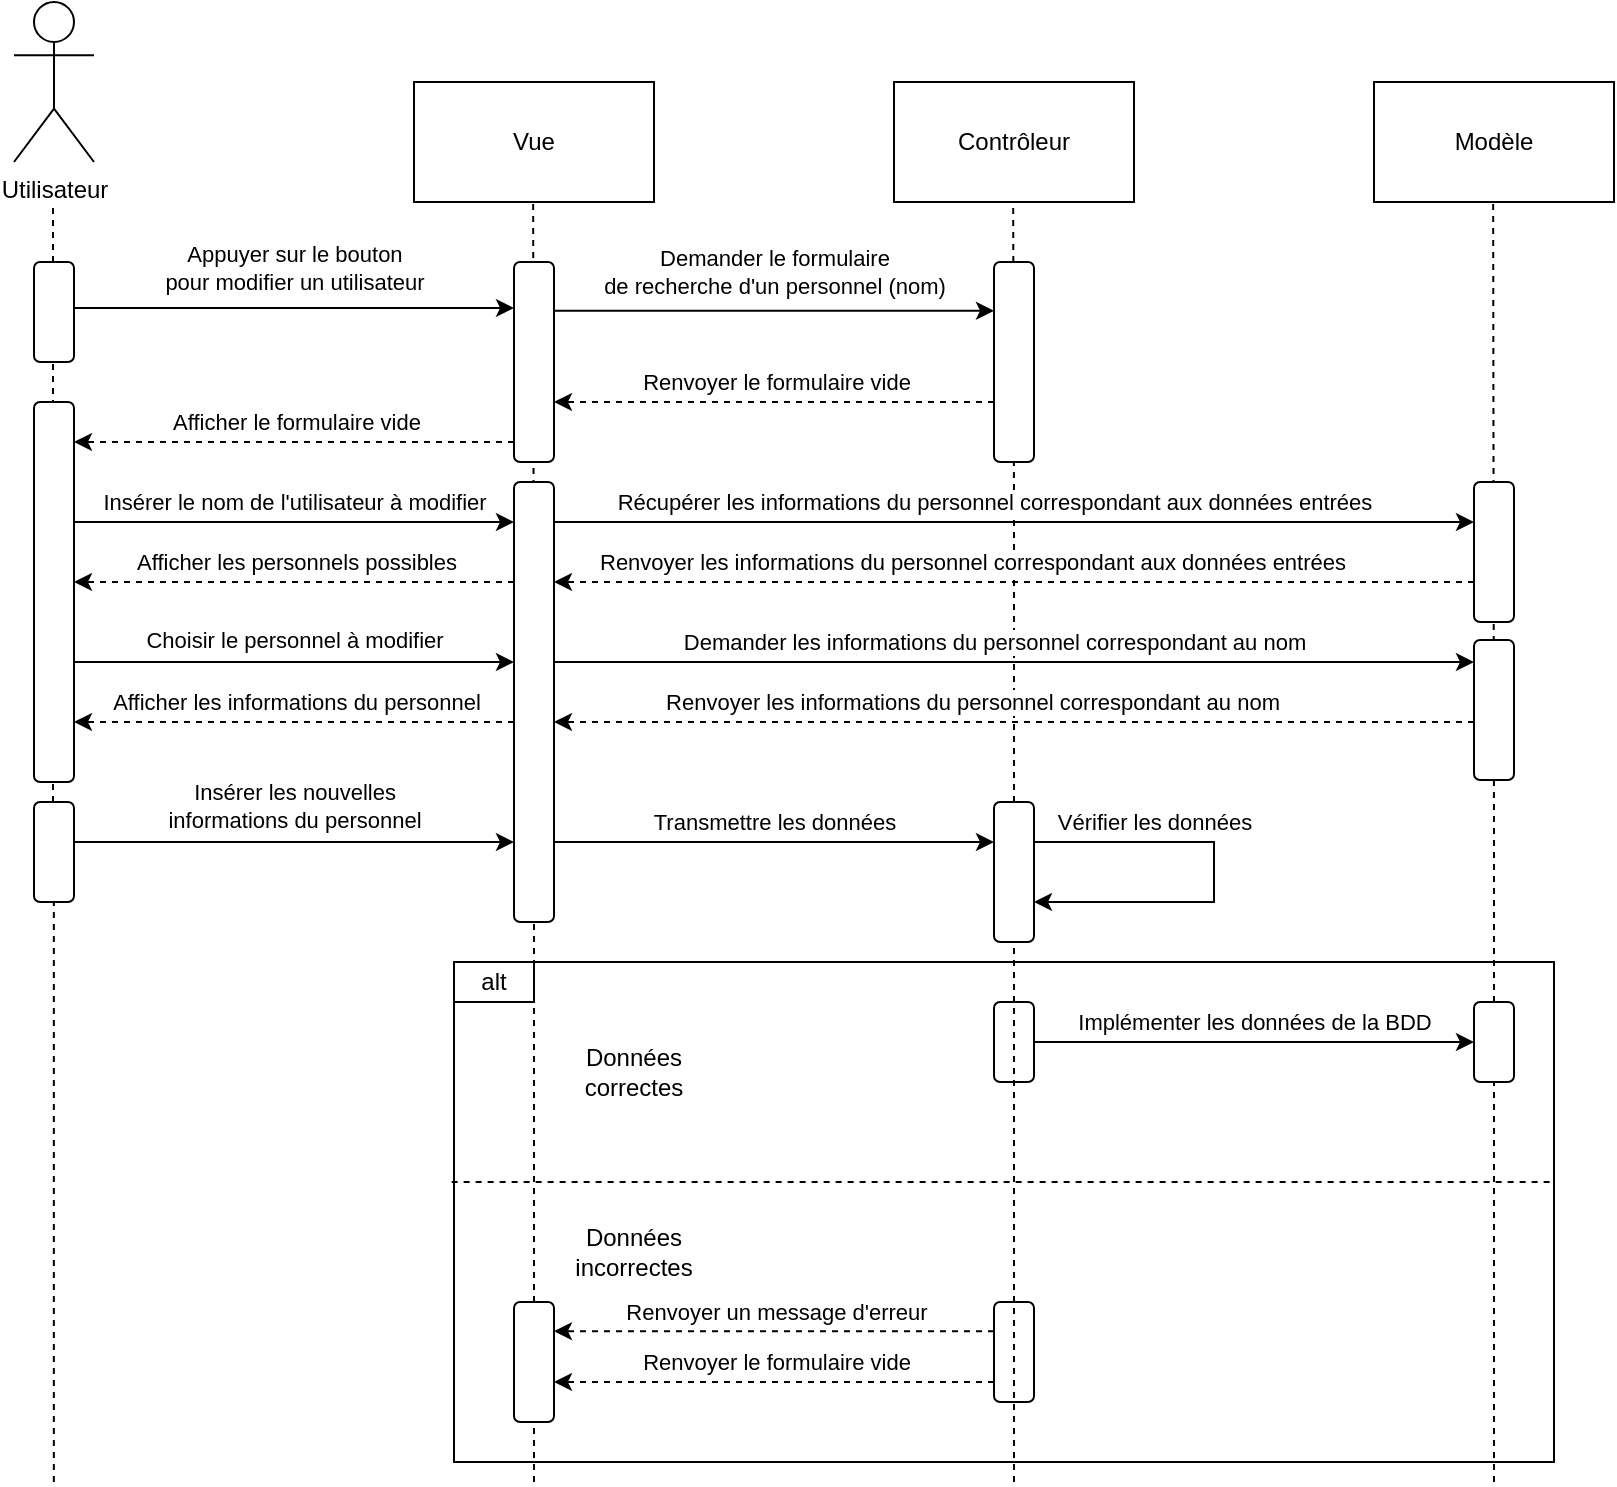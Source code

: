 <mxfile version="15.4.0" type="device"><diagram id="jCD6iY9hw6MJgAhX9iau" name="Page-1"><mxGraphModel dx="1086" dy="806" grid="1" gridSize="10" guides="1" tooltips="1" connect="1" arrows="1" fold="1" page="1" pageScale="1" pageWidth="1169" pageHeight="827" math="0" shadow="0"><root><mxCell id="0"/><mxCell id="1" parent="0"/><mxCell id="Wo3cDvjr4KqOXmzzYV3i-67" value="" style="endArrow=none;dashed=1;html=1;rounded=0;edgeStyle=orthogonalEdgeStyle;backgroundOutline=0;deletable=1;ignoreEdge=0;" parent="1" edge="1"><mxGeometry width="50" height="50" relative="1" as="geometry"><mxPoint x="420.0" y="800" as="sourcePoint"/><mxPoint x="419.58" y="160" as="targetPoint"/><Array as="points"><mxPoint x="420.0" y="480"/></Array></mxGeometry></mxCell><mxCell id="Wo3cDvjr4KqOXmzzYV3i-69" value="" style="endArrow=none;dashed=1;html=1;rounded=0;edgeStyle=orthogonalEdgeStyle;backgroundOutline=0;deletable=1;ignoreEdge=0;startArrow=none;" parent="1" source="Wo3cDvjr4KqOXmzzYV3i-40" edge="1"><mxGeometry width="50" height="50" relative="1" as="geometry"><mxPoint x="660" y="800" as="sourcePoint"/><mxPoint x="659.58" y="160" as="targetPoint"/><Array as="points"/></mxGeometry></mxCell><mxCell id="Wo3cDvjr4KqOXmzzYV3i-70" value="" style="endArrow=none;dashed=1;html=1;rounded=0;edgeStyle=orthogonalEdgeStyle;backgroundOutline=0;deletable=1;ignoreEdge=0;" parent="1" edge="1"><mxGeometry width="50" height="50" relative="1" as="geometry"><mxPoint x="900.0" y="800" as="sourcePoint"/><mxPoint x="899.58" y="160" as="targetPoint"/><Array as="points"><mxPoint x="900.0" y="480"/></Array></mxGeometry></mxCell><mxCell id="Wo3cDvjr4KqOXmzzYV3i-71" value="" style="endArrow=none;dashed=1;html=1;rounded=0;edgeStyle=orthogonalEdgeStyle;backgroundOutline=0;deletable=1;ignoreEdge=0;startArrow=none;" parent="1" source="AlxnNiMAfoahWI9DL0mI-13" edge="1"><mxGeometry width="50" height="50" relative="1" as="geometry"><mxPoint x="179.92" y="800" as="sourcePoint"/><mxPoint x="179.5" y="160" as="targetPoint"/><Array as="points"/></mxGeometry></mxCell><mxCell id="Wo3cDvjr4KqOXmzzYV3i-1" value="Utilisateur" style="shape=umlActor;verticalLabelPosition=bottom;verticalAlign=top;html=1;outlineConnect=0;" parent="1" vertex="1"><mxGeometry x="160" y="60" width="40" height="80" as="geometry"/></mxCell><mxCell id="Wo3cDvjr4KqOXmzzYV3i-2" value="Vue" style="rounded=0;whiteSpace=wrap;html=1;" parent="1" vertex="1"><mxGeometry x="360" y="100" width="120" height="60" as="geometry"/></mxCell><mxCell id="Wo3cDvjr4KqOXmzzYV3i-3" value="Contrôleur" style="rounded=0;whiteSpace=wrap;html=1;" parent="1" vertex="1"><mxGeometry x="600" y="100" width="120" height="60" as="geometry"/></mxCell><mxCell id="Wo3cDvjr4KqOXmzzYV3i-4" value="Modèle" style="rounded=0;whiteSpace=wrap;html=1;" parent="1" vertex="1"><mxGeometry x="840" y="100" width="120" height="60" as="geometry"/></mxCell><mxCell id="Wo3cDvjr4KqOXmzzYV3i-10" value="" style="endArrow=classic;html=1;rounded=0;edgeStyle=orthogonalEdgeStyle;" parent="1" edge="1"><mxGeometry width="50" height="50" relative="1" as="geometry"><mxPoint x="190" y="213" as="sourcePoint"/><mxPoint x="410" y="213" as="targetPoint"/></mxGeometry></mxCell><mxCell id="Wo3cDvjr4KqOXmzzYV3i-16" value="Appuyer sur le bouton&lt;br&gt;pour modifier un utilisateur" style="edgeLabel;html=1;align=center;verticalAlign=middle;resizable=0;points=[];" parent="Wo3cDvjr4KqOXmzzYV3i-10" vertex="1" connectable="0"><mxGeometry x="-0.086" y="1" relative="1" as="geometry"><mxPoint x="9" y="-19" as="offset"/></mxGeometry></mxCell><mxCell id="Wo3cDvjr4KqOXmzzYV3i-11" value="" style="endArrow=classic;html=1;rounded=0;edgeStyle=orthogonalEdgeStyle;dashed=1;" parent="1" edge="1"><mxGeometry width="50" height="50" relative="1" as="geometry"><mxPoint x="650" y="260" as="sourcePoint"/><mxPoint x="430" y="260" as="targetPoint"/></mxGeometry></mxCell><mxCell id="Wo3cDvjr4KqOXmzzYV3i-33" value="Renvoyer le formulaire vide" style="edgeLabel;html=1;align=center;verticalAlign=middle;resizable=0;points=[];" parent="Wo3cDvjr4KqOXmzzYV3i-11" vertex="1" connectable="0"><mxGeometry x="0.178" y="-2" relative="1" as="geometry"><mxPoint x="20" y="-8" as="offset"/></mxGeometry></mxCell><mxCell id="Wo3cDvjr4KqOXmzzYV3i-9" value="" style="rounded=1;whiteSpace=wrap;html=1;" parent="1" vertex="1"><mxGeometry x="170" y="190" width="20" height="50" as="geometry"/></mxCell><mxCell id="Wo3cDvjr4KqOXmzzYV3i-14" value="" style="rounded=1;whiteSpace=wrap;html=1;" parent="1" vertex="1"><mxGeometry x="410" y="190" width="20" height="100" as="geometry"/></mxCell><mxCell id="Wo3cDvjr4KqOXmzzYV3i-27" value="" style="endArrow=classic;html=1;rounded=0;edgeStyle=orthogonalEdgeStyle;" parent="1" edge="1"><mxGeometry width="50" height="50" relative="1" as="geometry"><mxPoint x="430" y="214.41" as="sourcePoint"/><mxPoint x="650" y="214.41" as="targetPoint"/></mxGeometry></mxCell><mxCell id="Wo3cDvjr4KqOXmzzYV3i-28" value="Demander le formulaire&lt;br&gt;de recherche d'un personnel (nom)" style="edgeLabel;html=1;align=center;verticalAlign=middle;resizable=0;points=[];" parent="Wo3cDvjr4KqOXmzzYV3i-27" vertex="1" connectable="0"><mxGeometry x="-0.086" y="1" relative="1" as="geometry"><mxPoint x="9" y="-19" as="offset"/></mxGeometry></mxCell><mxCell id="Wo3cDvjr4KqOXmzzYV3i-29" value="" style="rounded=1;whiteSpace=wrap;html=1;" parent="1" vertex="1"><mxGeometry x="650" y="190" width="20" height="100" as="geometry"/></mxCell><mxCell id="Wo3cDvjr4KqOXmzzYV3i-34" value="" style="rounded=1;whiteSpace=wrap;html=1;" parent="1" vertex="1"><mxGeometry x="170" y="260" width="20" height="190" as="geometry"/></mxCell><mxCell id="Wo3cDvjr4KqOXmzzYV3i-36" value="" style="endArrow=classic;html=1;rounded=0;edgeStyle=orthogonalEdgeStyle;dashed=1;" parent="1" edge="1"><mxGeometry width="50" height="50" relative="1" as="geometry"><mxPoint x="410" y="280" as="sourcePoint"/><mxPoint x="190" y="280" as="targetPoint"/></mxGeometry></mxCell><mxCell id="Wo3cDvjr4KqOXmzzYV3i-37" value="Afficher le formulaire vide" style="edgeLabel;html=1;align=center;verticalAlign=middle;resizable=0;points=[];" parent="Wo3cDvjr4KqOXmzzYV3i-36" vertex="1" connectable="0"><mxGeometry x="0.178" y="-2" relative="1" as="geometry"><mxPoint x="20" y="-8" as="offset"/></mxGeometry></mxCell><mxCell id="Wo3cDvjr4KqOXmzzYV3i-38" value="" style="rounded=1;whiteSpace=wrap;html=1;" parent="1" vertex="1"><mxGeometry x="410" y="300" width="20" height="220" as="geometry"/></mxCell><mxCell id="m_qoQ2AZYRPVAopqrP40-1" value="" style="endArrow=classic;html=1;rounded=0;edgeStyle=orthogonalEdgeStyle;" parent="1" edge="1"><mxGeometry width="50" height="50" relative="1" as="geometry"><mxPoint x="190" y="320" as="sourcePoint"/><mxPoint x="410" y="320" as="targetPoint"/></mxGeometry></mxCell><mxCell id="m_qoQ2AZYRPVAopqrP40-2" value="Insérer le nom de l'utilisateur à modifier" style="edgeLabel;html=1;align=center;verticalAlign=middle;resizable=0;points=[];" parent="m_qoQ2AZYRPVAopqrP40-1" vertex="1" connectable="0"><mxGeometry x="-0.086" y="1" relative="1" as="geometry"><mxPoint x="9" y="-9" as="offset"/></mxGeometry></mxCell><mxCell id="m_qoQ2AZYRPVAopqrP40-3" value="" style="endArrow=classic;html=1;rounded=0;edgeStyle=orthogonalEdgeStyle;" parent="1" edge="1"><mxGeometry width="50" height="50" relative="1" as="geometry"><mxPoint x="430" y="320.0" as="sourcePoint"/><mxPoint x="890" y="320" as="targetPoint"/></mxGeometry></mxCell><mxCell id="m_qoQ2AZYRPVAopqrP40-4" value="Récupérer les informations du personnel correspondant aux données entrées" style="edgeLabel;html=1;align=center;verticalAlign=middle;resizable=0;points=[];" parent="m_qoQ2AZYRPVAopqrP40-3" vertex="1" connectable="0"><mxGeometry x="-0.086" y="1" relative="1" as="geometry"><mxPoint x="10" y="-9" as="offset"/></mxGeometry></mxCell><mxCell id="m_qoQ2AZYRPVAopqrP40-7" value="" style="rounded=1;whiteSpace=wrap;html=1;" parent="1" vertex="1"><mxGeometry x="890" y="300" width="20" height="70" as="geometry"/></mxCell><mxCell id="m_qoQ2AZYRPVAopqrP40-12" value="" style="endArrow=classic;html=1;rounded=0;edgeStyle=orthogonalEdgeStyle;dashed=1;" parent="1" edge="1"><mxGeometry width="50" height="50" relative="1" as="geometry"><mxPoint x="890" y="350" as="sourcePoint"/><mxPoint x="430" y="350" as="targetPoint"/></mxGeometry></mxCell><mxCell id="m_qoQ2AZYRPVAopqrP40-13" value="Renvoyer les informations du personnel correspondant aux données entrées" style="edgeLabel;html=1;align=center;verticalAlign=middle;resizable=0;points=[];" parent="m_qoQ2AZYRPVAopqrP40-12" vertex="1" connectable="0"><mxGeometry x="0.178" y="-2" relative="1" as="geometry"><mxPoint x="20" y="-8" as="offset"/></mxGeometry></mxCell><mxCell id="m_qoQ2AZYRPVAopqrP40-14" value="" style="endArrow=classic;html=1;rounded=0;edgeStyle=orthogonalEdgeStyle;dashed=1;" parent="1" edge="1"><mxGeometry width="50" height="50" relative="1" as="geometry"><mxPoint x="410" y="350" as="sourcePoint"/><mxPoint x="190" y="350" as="targetPoint"/></mxGeometry></mxCell><mxCell id="m_qoQ2AZYRPVAopqrP40-15" value="Afficher les personnels possibles" style="edgeLabel;html=1;align=center;verticalAlign=middle;resizable=0;points=[];" parent="m_qoQ2AZYRPVAopqrP40-14" vertex="1" connectable="0"><mxGeometry x="0.178" y="-2" relative="1" as="geometry"><mxPoint x="20" y="-8" as="offset"/></mxGeometry></mxCell><mxCell id="m_qoQ2AZYRPVAopqrP40-16" value="" style="endArrow=classic;html=1;rounded=0;edgeStyle=orthogonalEdgeStyle;" parent="1" edge="1"><mxGeometry width="50" height="50" relative="1" as="geometry"><mxPoint x="190" y="390" as="sourcePoint"/><mxPoint x="410" y="390" as="targetPoint"/></mxGeometry></mxCell><mxCell id="m_qoQ2AZYRPVAopqrP40-17" value="Choisir le personnel à modifier" style="edgeLabel;html=1;align=center;verticalAlign=middle;resizable=0;points=[];" parent="m_qoQ2AZYRPVAopqrP40-16" vertex="1" connectable="0"><mxGeometry x="-0.086" y="1" relative="1" as="geometry"><mxPoint x="9" y="-10" as="offset"/></mxGeometry></mxCell><mxCell id="m_qoQ2AZYRPVAopqrP40-18" value="" style="endArrow=classic;html=1;rounded=0;edgeStyle=orthogonalEdgeStyle;" parent="1" edge="1"><mxGeometry width="50" height="50" relative="1" as="geometry"><mxPoint x="430" y="480" as="sourcePoint"/><mxPoint x="650" y="480" as="targetPoint"/></mxGeometry></mxCell><mxCell id="m_qoQ2AZYRPVAopqrP40-19" value="Transmettre les données" style="edgeLabel;html=1;align=center;verticalAlign=middle;resizable=0;points=[];" parent="m_qoQ2AZYRPVAopqrP40-18" vertex="1" connectable="0"><mxGeometry x="-0.086" y="1" relative="1" as="geometry"><mxPoint x="9" y="-9" as="offset"/></mxGeometry></mxCell><mxCell id="m_qoQ2AZYRPVAopqrP40-20" value="" style="endArrow=classic;html=1;rounded=0;edgeStyle=orthogonalEdgeStyle;" parent="1" edge="1"><mxGeometry width="50" height="50" relative="1" as="geometry"><mxPoint x="670" y="480" as="sourcePoint"/><mxPoint x="670" y="510" as="targetPoint"/><Array as="points"><mxPoint x="760" y="480"/><mxPoint x="760" y="510"/><mxPoint x="670" y="510"/></Array></mxGeometry></mxCell><mxCell id="m_qoQ2AZYRPVAopqrP40-21" value="Vérifier les données" style="edgeLabel;html=1;align=center;verticalAlign=middle;resizable=0;points=[];" parent="m_qoQ2AZYRPVAopqrP40-20" vertex="1" connectable="0"><mxGeometry x="-0.086" y="1" relative="1" as="geometry"><mxPoint x="-31" y="-16" as="offset"/></mxGeometry></mxCell><mxCell id="m_qoQ2AZYRPVAopqrP40-22" value="" style="rounded=0;whiteSpace=wrap;html=1;fillColor=none;align=left;" parent="1" vertex="1"><mxGeometry x="380" y="540" width="550" height="250" as="geometry"/></mxCell><mxCell id="m_qoQ2AZYRPVAopqrP40-23" value="alt" style="rounded=0;whiteSpace=wrap;html=1;fillColor=none;align=center;" parent="1" vertex="1"><mxGeometry x="380" y="540" width="40" height="20" as="geometry"/></mxCell><mxCell id="m_qoQ2AZYRPVAopqrP40-24" value="" style="rounded=1;whiteSpace=wrap;html=1;" parent="1" vertex="1"><mxGeometry x="650" y="560" width="20" height="40" as="geometry"/></mxCell><mxCell id="m_qoQ2AZYRPVAopqrP40-25" value="" style="endArrow=classic;html=1;rounded=0;edgeStyle=orthogonalEdgeStyle;" parent="1" edge="1"><mxGeometry width="50" height="50" relative="1" as="geometry"><mxPoint x="670" y="580.0" as="sourcePoint"/><mxPoint x="890" y="580.0" as="targetPoint"/></mxGeometry></mxCell><mxCell id="m_qoQ2AZYRPVAopqrP40-26" value="Implémenter les données de la BDD" style="edgeLabel;html=1;align=center;verticalAlign=middle;resizable=0;points=[];" parent="m_qoQ2AZYRPVAopqrP40-25" vertex="1" connectable="0"><mxGeometry x="-0.086" y="1" relative="1" as="geometry"><mxPoint x="9" y="-9" as="offset"/></mxGeometry></mxCell><mxCell id="m_qoQ2AZYRPVAopqrP40-27" value="" style="rounded=1;whiteSpace=wrap;html=1;" parent="1" vertex="1"><mxGeometry x="890" y="560" width="20" height="40" as="geometry"/></mxCell><mxCell id="m_qoQ2AZYRPVAopqrP40-28" value="" style="rounded=1;whiteSpace=wrap;html=1;" parent="1" vertex="1"><mxGeometry x="650" y="710" width="20" height="50" as="geometry"/></mxCell><mxCell id="m_qoQ2AZYRPVAopqrP40-29" value="" style="endArrow=classic;html=1;rounded=0;edgeStyle=orthogonalEdgeStyle;dashed=1;" parent="1" edge="1"><mxGeometry width="50" height="50" relative="1" as="geometry"><mxPoint x="650" y="724.58" as="sourcePoint"/><mxPoint x="430" y="724.58" as="targetPoint"/></mxGeometry></mxCell><mxCell id="m_qoQ2AZYRPVAopqrP40-30" value="Renvoyer un message d'erreur" style="edgeLabel;html=1;align=center;verticalAlign=middle;resizable=0;points=[];" parent="m_qoQ2AZYRPVAopqrP40-29" vertex="1" connectable="0"><mxGeometry x="0.178" y="-2" relative="1" as="geometry"><mxPoint x="20" y="-8" as="offset"/></mxGeometry></mxCell><mxCell id="m_qoQ2AZYRPVAopqrP40-31" value="" style="endArrow=classic;html=1;rounded=0;edgeStyle=orthogonalEdgeStyle;dashed=1;" parent="1" edge="1"><mxGeometry width="50" height="50" relative="1" as="geometry"><mxPoint x="650" y="750.0" as="sourcePoint"/><mxPoint x="430" y="750.0" as="targetPoint"/></mxGeometry></mxCell><mxCell id="m_qoQ2AZYRPVAopqrP40-32" value="Renvoyer le formulaire vide" style="edgeLabel;html=1;align=center;verticalAlign=middle;resizable=0;points=[];" parent="m_qoQ2AZYRPVAopqrP40-31" vertex="1" connectable="0"><mxGeometry x="0.178" y="-2" relative="1" as="geometry"><mxPoint x="20" y="-8" as="offset"/></mxGeometry></mxCell><mxCell id="m_qoQ2AZYRPVAopqrP40-33" value="" style="rounded=1;whiteSpace=wrap;html=1;" parent="1" vertex="1"><mxGeometry x="410" y="710" width="20" height="60" as="geometry"/></mxCell><mxCell id="m_qoQ2AZYRPVAopqrP40-34" value="" style="endArrow=none;dashed=1;html=1;rounded=0;edgeStyle=orthogonalEdgeStyle;" parent="1" edge="1"><mxGeometry width="50" height="50" relative="1" as="geometry"><mxPoint x="378.82" y="650.0" as="sourcePoint"/><mxPoint x="929.996" y="650.0" as="targetPoint"/></mxGeometry></mxCell><mxCell id="m_qoQ2AZYRPVAopqrP40-35" value="Données correctes" style="text;html=1;strokeColor=none;fillColor=none;align=center;verticalAlign=middle;whiteSpace=wrap;rounded=0;" parent="1" vertex="1"><mxGeometry x="420" y="580" width="100" height="30" as="geometry"/></mxCell><mxCell id="m_qoQ2AZYRPVAopqrP40-36" value="Données incorrectes" style="text;html=1;strokeColor=none;fillColor=none;align=center;verticalAlign=middle;whiteSpace=wrap;rounded=0;" parent="1" vertex="1"><mxGeometry x="420" y="670" width="100" height="30" as="geometry"/></mxCell><mxCell id="Wo3cDvjr4KqOXmzzYV3i-40" value="" style="rounded=1;whiteSpace=wrap;html=1;" parent="1" vertex="1"><mxGeometry x="650" y="460" width="20" height="70" as="geometry"/></mxCell><mxCell id="AlxnNiMAfoahWI9DL0mI-3" value="" style="endArrow=none;dashed=1;html=1;rounded=0;edgeStyle=orthogonalEdgeStyle;backgroundOutline=0;deletable=1;ignoreEdge=0;" parent="1" target="Wo3cDvjr4KqOXmzzYV3i-40" edge="1"><mxGeometry width="50" height="50" relative="1" as="geometry"><mxPoint x="660" y="800" as="sourcePoint"/><mxPoint x="659.58" y="160" as="targetPoint"/><Array as="points"><mxPoint x="660" y="480"/></Array></mxGeometry></mxCell><mxCell id="AlxnNiMAfoahWI9DL0mI-4" value="" style="endArrow=classic;html=1;rounded=0;edgeStyle=orthogonalEdgeStyle;" parent="1" edge="1"><mxGeometry width="50" height="50" relative="1" as="geometry"><mxPoint x="190" y="480" as="sourcePoint"/><mxPoint x="410" y="480" as="targetPoint"/></mxGeometry></mxCell><mxCell id="AlxnNiMAfoahWI9DL0mI-5" value="Insérer les nouvelles&lt;br&gt;informations du personnel" style="edgeLabel;html=1;align=center;verticalAlign=middle;resizable=0;points=[];" parent="AlxnNiMAfoahWI9DL0mI-4" vertex="1" connectable="0"><mxGeometry x="-0.086" y="1" relative="1" as="geometry"><mxPoint x="9" y="-17" as="offset"/></mxGeometry></mxCell><mxCell id="AlxnNiMAfoahWI9DL0mI-6" value="" style="endArrow=classic;html=1;rounded=0;edgeStyle=orthogonalEdgeStyle;" parent="1" edge="1"><mxGeometry width="50" height="50" relative="1" as="geometry"><mxPoint x="430" y="390" as="sourcePoint"/><mxPoint x="890" y="390" as="targetPoint"/></mxGeometry></mxCell><mxCell id="AlxnNiMAfoahWI9DL0mI-7" value="Demander les informations du personnel correspondant au nom" style="edgeLabel;html=1;align=center;verticalAlign=middle;resizable=0;points=[];" parent="AlxnNiMAfoahWI9DL0mI-6" vertex="1" connectable="0"><mxGeometry x="-0.086" y="1" relative="1" as="geometry"><mxPoint x="10" y="-9" as="offset"/></mxGeometry></mxCell><mxCell id="AlxnNiMAfoahWI9DL0mI-8" value="" style="rounded=1;whiteSpace=wrap;html=1;" parent="1" vertex="1"><mxGeometry x="890" y="379" width="20" height="70" as="geometry"/></mxCell><mxCell id="AlxnNiMAfoahWI9DL0mI-9" value="" style="endArrow=classic;html=1;rounded=0;edgeStyle=orthogonalEdgeStyle;dashed=1;" parent="1" edge="1"><mxGeometry width="50" height="50" relative="1" as="geometry"><mxPoint x="890" y="420" as="sourcePoint"/><mxPoint x="430" y="420" as="targetPoint"/></mxGeometry></mxCell><mxCell id="AlxnNiMAfoahWI9DL0mI-10" value="Renvoyer les informations du personnel correspondant au nom" style="edgeLabel;html=1;align=center;verticalAlign=middle;resizable=0;points=[];" parent="AlxnNiMAfoahWI9DL0mI-9" vertex="1" connectable="0"><mxGeometry x="0.178" y="-2" relative="1" as="geometry"><mxPoint x="20" y="-8" as="offset"/></mxGeometry></mxCell><mxCell id="AlxnNiMAfoahWI9DL0mI-11" value="" style="endArrow=classic;html=1;rounded=0;edgeStyle=orthogonalEdgeStyle;dashed=1;" parent="1" edge="1"><mxGeometry width="50" height="50" relative="1" as="geometry"><mxPoint x="410" y="420" as="sourcePoint"/><mxPoint x="190" y="420" as="targetPoint"/></mxGeometry></mxCell><mxCell id="AlxnNiMAfoahWI9DL0mI-12" value="Afficher les informations du personnel" style="edgeLabel;html=1;align=center;verticalAlign=middle;resizable=0;points=[];" parent="AlxnNiMAfoahWI9DL0mI-11" vertex="1" connectable="0"><mxGeometry x="0.178" y="-2" relative="1" as="geometry"><mxPoint x="20" y="-8" as="offset"/></mxGeometry></mxCell><mxCell id="AlxnNiMAfoahWI9DL0mI-13" value="" style="rounded=1;whiteSpace=wrap;html=1;" parent="1" vertex="1"><mxGeometry x="170" y="460" width="20" height="50" as="geometry"/></mxCell><mxCell id="AlxnNiMAfoahWI9DL0mI-14" value="" style="endArrow=none;dashed=1;html=1;rounded=0;edgeStyle=orthogonalEdgeStyle;backgroundOutline=0;deletable=1;ignoreEdge=0;" parent="1" target="AlxnNiMAfoahWI9DL0mI-13" edge="1"><mxGeometry width="50" height="50" relative="1" as="geometry"><mxPoint x="179.92" y="800" as="sourcePoint"/><mxPoint x="179.5" y="160" as="targetPoint"/><Array as="points"><mxPoint x="179.92" y="480"/></Array></mxGeometry></mxCell></root></mxGraphModel></diagram></mxfile>